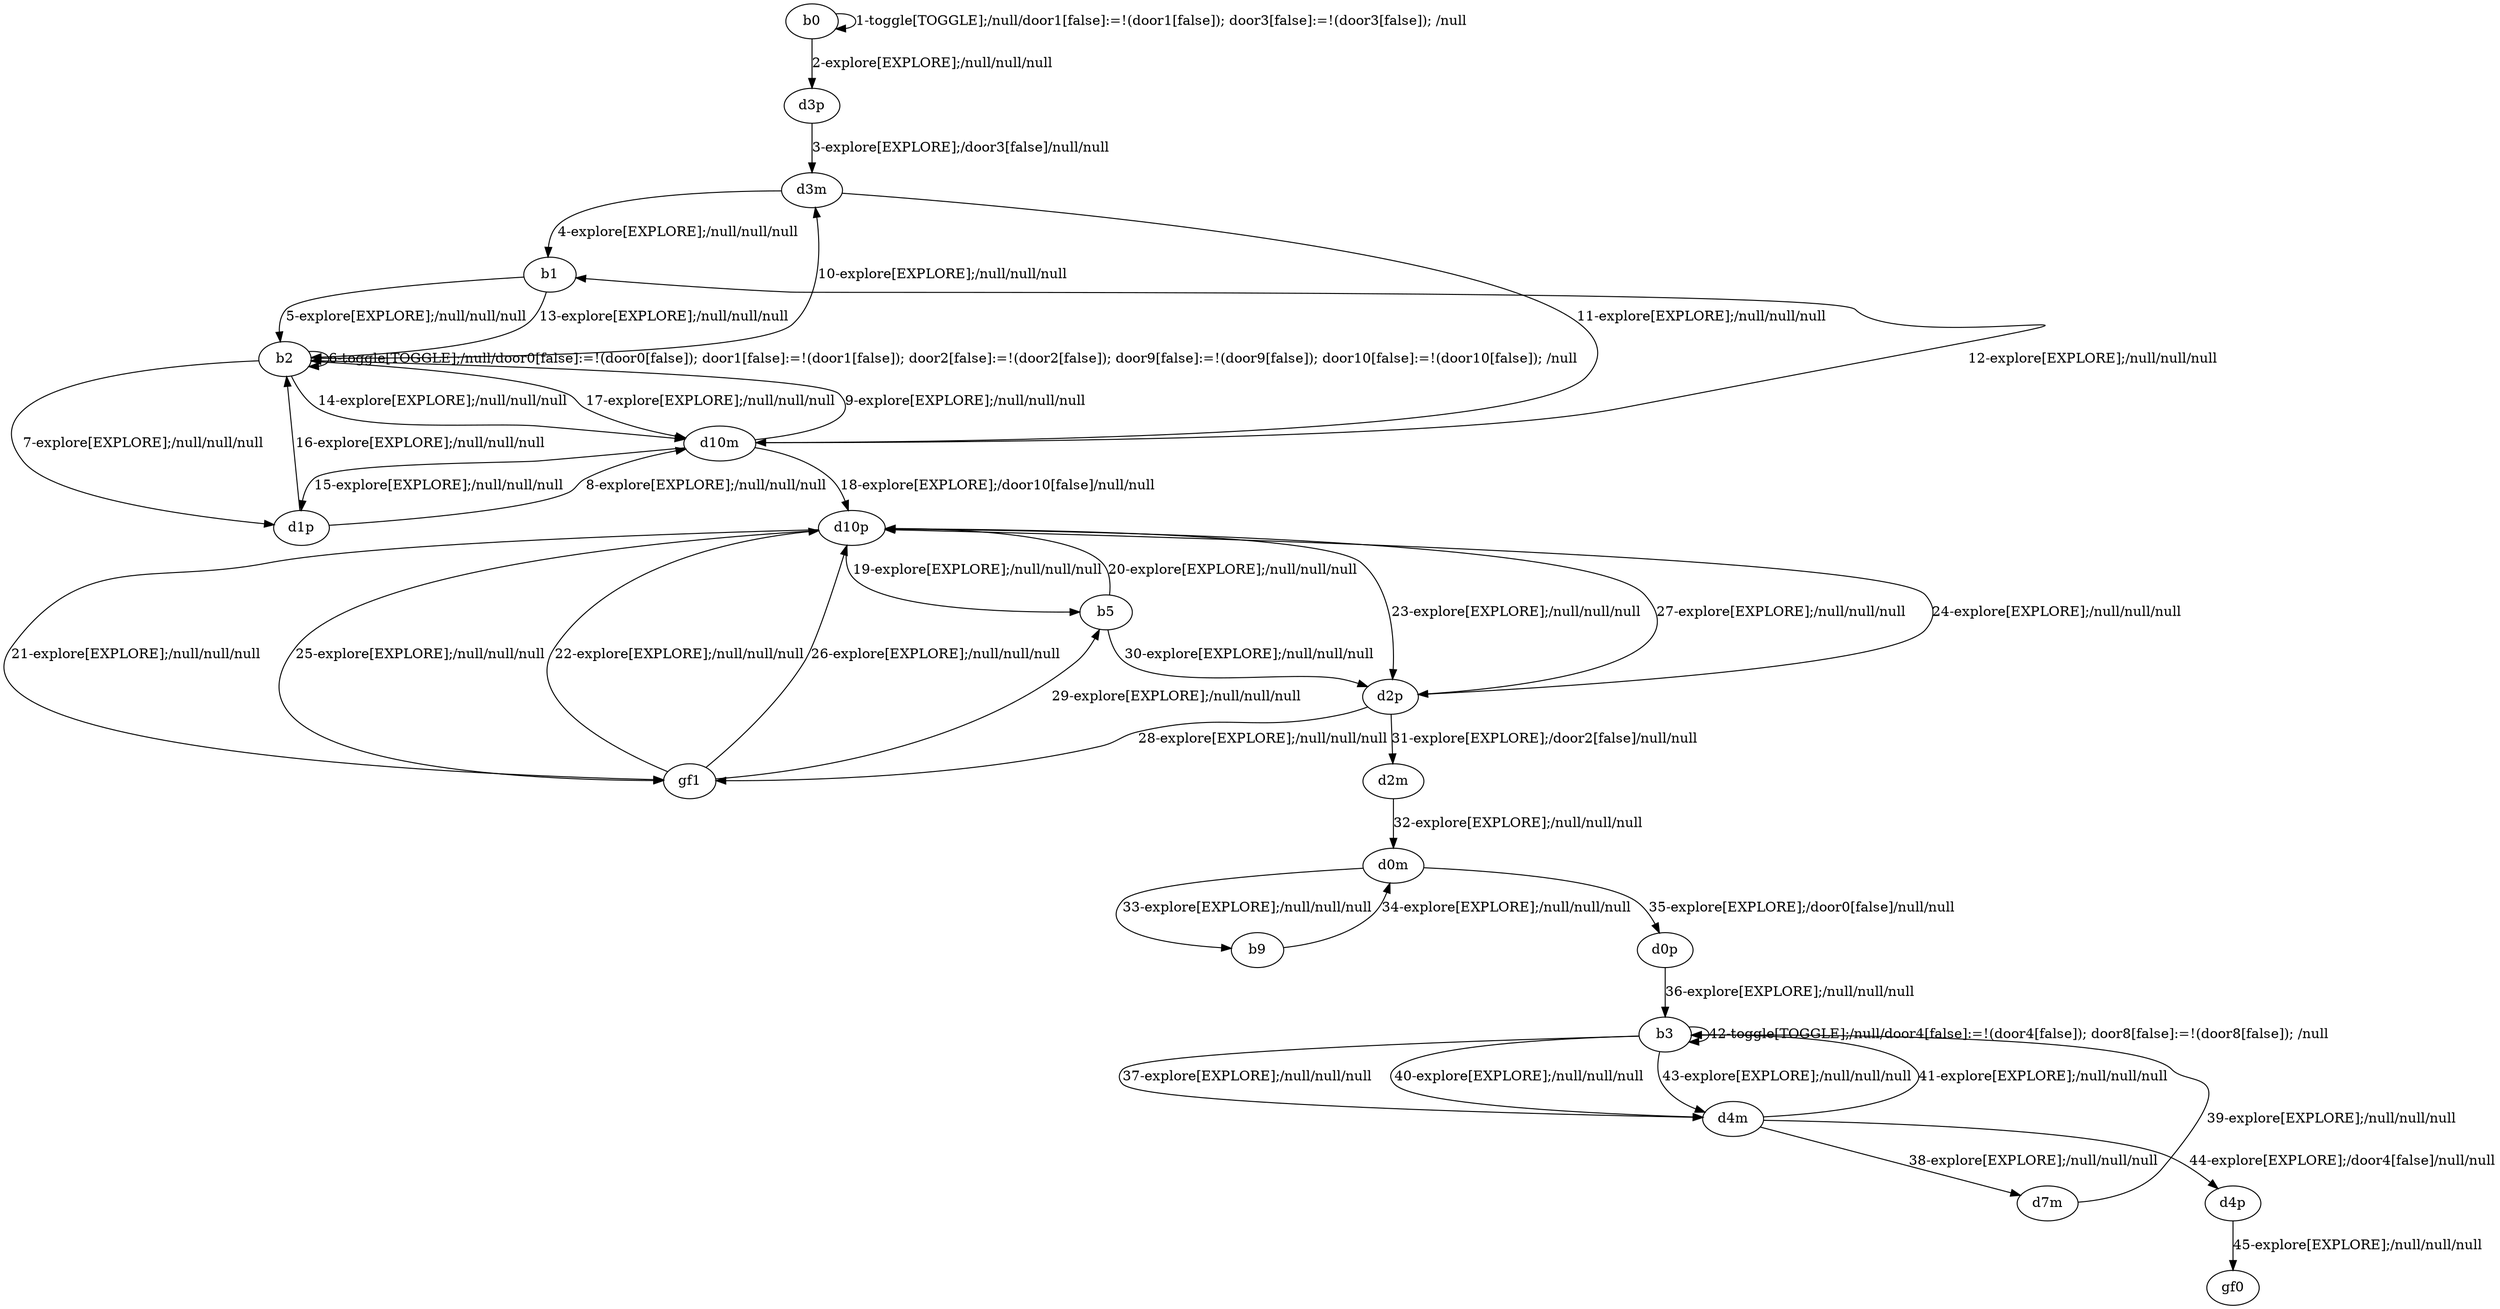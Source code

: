 digraph g {
"b0" -> "b0" [label = "1-toggle[TOGGLE];/null/door1[false]:=!(door1[false]); door3[false]:=!(door3[false]); /null"];
"b0" -> "d3p" [label = "2-explore[EXPLORE];/null/null/null"];
"d3p" -> "d3m" [label = "3-explore[EXPLORE];/door3[false]/null/null"];
"d3m" -> "b1" [label = "4-explore[EXPLORE];/null/null/null"];
"b1" -> "b2" [label = "5-explore[EXPLORE];/null/null/null"];
"b2" -> "b2" [label = "6-toggle[TOGGLE];/null/door0[false]:=!(door0[false]); door1[false]:=!(door1[false]); door2[false]:=!(door2[false]); door9[false]:=!(door9[false]); door10[false]:=!(door10[false]); /null"];
"b2" -> "d1p" [label = "7-explore[EXPLORE];/null/null/null"];
"d1p" -> "d10m" [label = "8-explore[EXPLORE];/null/null/null"];
"d10m" -> "b2" [label = "9-explore[EXPLORE];/null/null/null"];
"b2" -> "d3m" [label = "10-explore[EXPLORE];/null/null/null"];
"d3m" -> "d10m" [label = "11-explore[EXPLORE];/null/null/null"];
"d10m" -> "b1" [label = "12-explore[EXPLORE];/null/null/null"];
"b1" -> "b2" [label = "13-explore[EXPLORE];/null/null/null"];
"b2" -> "d10m" [label = "14-explore[EXPLORE];/null/null/null"];
"d10m" -> "d1p" [label = "15-explore[EXPLORE];/null/null/null"];
"d1p" -> "b2" [label = "16-explore[EXPLORE];/null/null/null"];
"b2" -> "d10m" [label = "17-explore[EXPLORE];/null/null/null"];
"d10m" -> "d10p" [label = "18-explore[EXPLORE];/door10[false]/null/null"];
"d10p" -> "b5" [label = "19-explore[EXPLORE];/null/null/null"];
"b5" -> "d10p" [label = "20-explore[EXPLORE];/null/null/null"];
"d10p" -> "gf1" [label = "21-explore[EXPLORE];/null/null/null"];
"gf1" -> "d10p" [label = "22-explore[EXPLORE];/null/null/null"];
"d10p" -> "d2p" [label = "23-explore[EXPLORE];/null/null/null"];
"d2p" -> "d10p" [label = "24-explore[EXPLORE];/null/null/null"];
"d10p" -> "gf1" [label = "25-explore[EXPLORE];/null/null/null"];
"gf1" -> "d10p" [label = "26-explore[EXPLORE];/null/null/null"];
"d10p" -> "d2p" [label = "27-explore[EXPLORE];/null/null/null"];
"d2p" -> "gf1" [label = "28-explore[EXPLORE];/null/null/null"];
"gf1" -> "b5" [label = "29-explore[EXPLORE];/null/null/null"];
"b5" -> "d2p" [label = "30-explore[EXPLORE];/null/null/null"];
"d2p" -> "d2m" [label = "31-explore[EXPLORE];/door2[false]/null/null"];
"d2m" -> "d0m" [label = "32-explore[EXPLORE];/null/null/null"];
"d0m" -> "b9" [label = "33-explore[EXPLORE];/null/null/null"];
"b9" -> "d0m" [label = "34-explore[EXPLORE];/null/null/null"];
"d0m" -> "d0p" [label = "35-explore[EXPLORE];/door0[false]/null/null"];
"d0p" -> "b3" [label = "36-explore[EXPLORE];/null/null/null"];
"b3" -> "d4m" [label = "37-explore[EXPLORE];/null/null/null"];
"d4m" -> "d7m" [label = "38-explore[EXPLORE];/null/null/null"];
"d7m" -> "b3" [label = "39-explore[EXPLORE];/null/null/null"];
"b3" -> "d4m" [label = "40-explore[EXPLORE];/null/null/null"];
"d4m" -> "b3" [label = "41-explore[EXPLORE];/null/null/null"];
"b3" -> "b3" [label = "42-toggle[TOGGLE];/null/door4[false]:=!(door4[false]); door8[false]:=!(door8[false]); /null"];
"b3" -> "d4m" [label = "43-explore[EXPLORE];/null/null/null"];
"d4m" -> "d4p" [label = "44-explore[EXPLORE];/door4[false]/null/null"];
"d4p" -> "gf0" [label = "45-explore[EXPLORE];/null/null/null"];
}